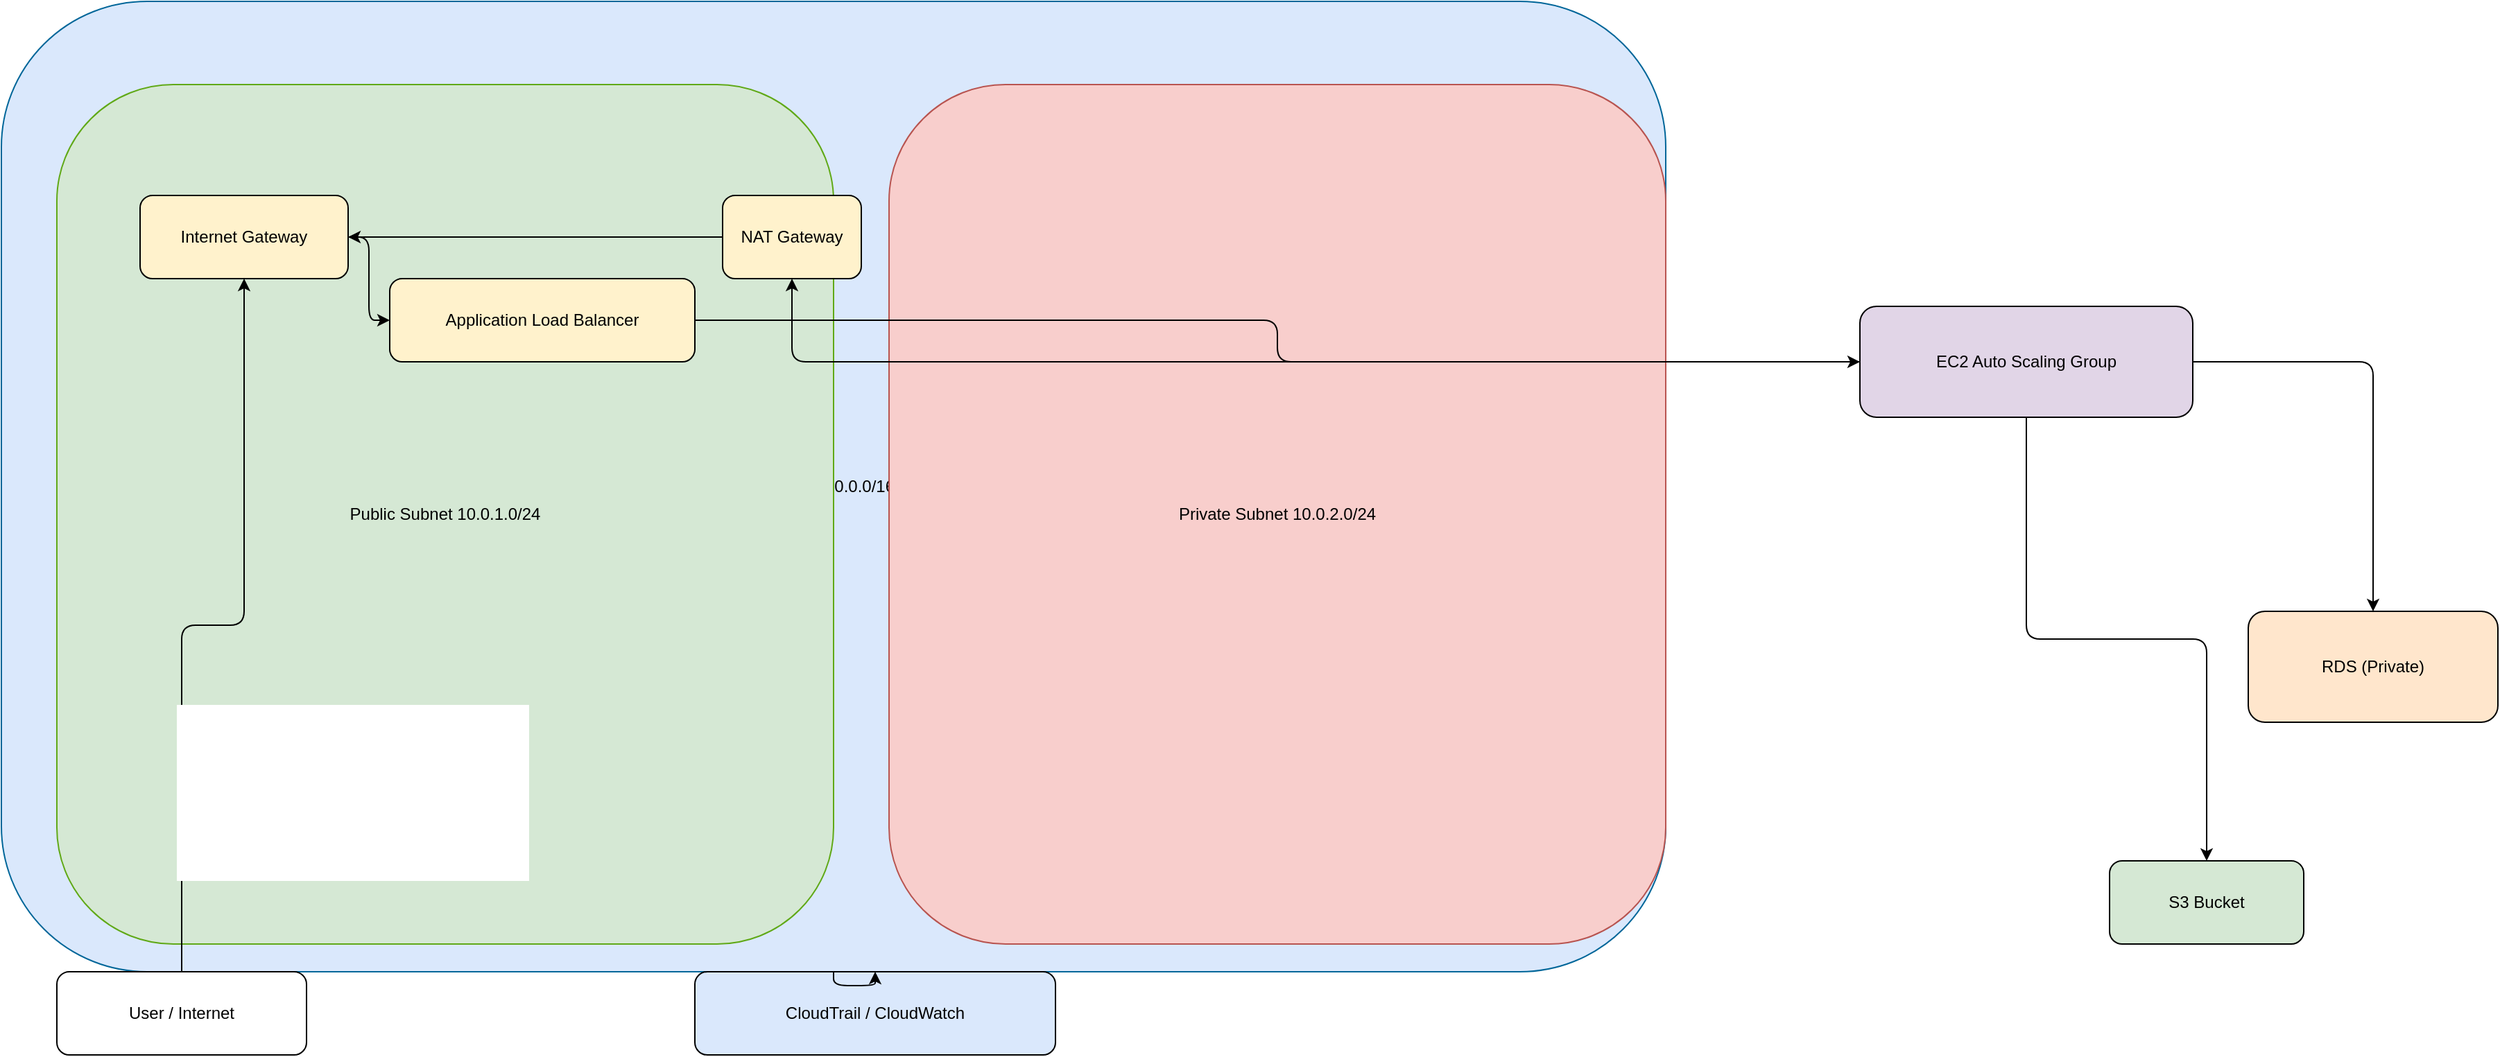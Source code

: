 <mxfile version="24.7.7" editor="draw.io">
  <diagram id="diagram-1" name="AWS Architecture">
    <mxGraphModel dx="1280" dy="720" grid="1" gridSize="10" guides="1" tooltips="1" connect="1" arrows="1" fold="1" page="1" pageScale="1" pageWidth="1600" pageHeight="1000" math="0" shadow="0">
      <root>
        <mxCell id="0"/>
        <mxCell id="1" parent="0"/>
        <mxCell id="vpc" value="VPC 10.0.0.0/16" style="rounded=1;whiteSpace=wrap;html=1;strokeColor=#006699;fillColor=#dae8fc;" vertex="1" parent="1">
          <mxGeometry x="20" y="20" width="1200" height="700" as="geometry"/>
        </mxCell>
        <mxCell id="subnet_pub" value="Public Subnet 10.0.1.0/24" style="rounded=1;whiteSpace=wrap;html=1;strokeColor=#60a917;fillColor=#d5e8d4;" vertex="1" parent="vpc">
          <mxGeometry x="40" y="60" width="560" height="620" as="geometry"/>
        </mxCell>
        <mxCell id="subnet_priv" value="Private Subnet 10.0.2.0/24" style="rounded=1;whiteSpace=wrap;html=1;strokeColor=#b85450;fillColor=#f8cecc;" vertex="1" parent="vpc">
          <mxGeometry x="640" y="60" width="560" height="620" as="geometry"/>
        </mxCell>
        <mxCell id="igw" value="Internet Gateway" style="rounded=1;whiteSpace=wrap;html=1;fillColor=#fff2cc;" vertex="1" parent="subnet_pub">
          <mxGeometry x="60" y="80" width="150" height="60" as="geometry"/>
        </mxCell>
        <mxCell id="alb" value="Application Load Balancer" style="rounded=1;whiteSpace=wrap;html=1;fillColor=#fff2cc;" vertex="1" parent="subnet_pub">
          <mxGeometry x="240" y="140" width="220" height="60" as="geometry"/>
        </mxCell>
        <mxCell id="nat" value="NAT Gateway" style="rounded=1;whiteSpace=wrap;html=1;fillColor=#fff2cc;" vertex="1" parent="subnet_pub">
          <mxGeometry x="480" y="80" width="100" height="60" as="geometry"/>
        </mxCell>
        <mxCell id="ec2" value="EC2 Auto Scaling Group" style="rounded=1;whiteSpace=wrap;html=1;fillColor=#e1d5e7;" vertex="1" parent="subnet_priv">
          <mxGeometry x="700" y="160" width="240" height="80" as="geometry"/>
        </mxCell>
        <mxCell id="rds" value="RDS (Private)" style="rounded=1;whiteSpace=wrap;html=1;fillColor=#ffe6cc;" vertex="1" parent="subnet_priv">
          <mxGeometry x="980" y="380" width="180" height="80" as="geometry"/>
        </mxCell>
        <mxCell id="s3" value="S3 Bucket" style="rounded=1;whiteSpace=wrap;html=1;fillColor=#d5e8d4;" vertex="1" parent="subnet_priv">
          <mxGeometry x="880" y="560" width="140" height="60" as="geometry"/>
        </mxCell>
        <mxCell id="cloudtrail" value="CloudTrail / CloudWatch" style="rounded=1;whiteSpace=wrap;html=1;fillColor=#dae8fc;" vertex="1" parent="1">
          <mxGeometry x="520" y="720" width="260" height="60" as="geometry"/>
        </mxCell>
        <mxCell id="user" value="User / Internet" style="rounded=1;whiteSpace=wrap;html=1;fillColor=#ffffff;" vertex="1" parent="1">
          <mxGeometry x="60" y="720" width="180" height="60" as="geometry"/>
        </mxCell>
        <mxCell id="e1" style="edgeStyle=orthogonalEdgeStyle;rounded=1;" edge="1" parent="1" source="user" target="igw">
          <mxGeometry relative="1" as="geometry"/>
        </mxCell>
        <mxCell id="e2" style="edgeStyle=orthogonalEdgeStyle;rounded=1;" edge="1" parent="subnet_pub" source="igw" target="alb">
          <mxGeometry relative="1" as="geometry"/>
        </mxCell>
        <mxCell id="e3" style="edgeStyle=orthogonalEdgeStyle;rounded=1;" edge="1" parent="vpc" source="alb" target="ec2">
          <mxGeometry relative="1" as="geometry"/>
        </mxCell>
        <mxCell id="e4" style="edgeStyle=orthogonalEdgeStyle;rounded=1;" edge="1" parent="subnet_priv" source="ec2" target="rds">
          <mxGeometry relative="1" as="geometry"/>
        </mxCell>
        <mxCell id="e5" style="edgeStyle=orthogonalEdgeStyle;rounded=1;" edge="1" parent="subnet_priv" source="ec2" target="s3">
          <mxGeometry relative="1" as="geometry"/>
        </mxCell>
        <mxCell id="e6" style="edgeStyle=orthogonalEdgeStyle;rounded=1;" edge="1" parent="vpc" source="ec2" target="nat">
          <mxGeometry relative="1" as="geometry"/>
        </mxCell>
        <mxCell id="e7" style="edgeStyle=orthogonalEdgeStyle;rounded=1;" edge="1" parent="subnet_pub" source="nat" target="igw">
          <mxGeometry relative="1" as="geometry"/>
        </mxCell>
        <mxCell id="e8" style="edgeStyle=orthogonalEdgeStyle;rounded=1;" edge="1" parent="1" source="vpc" target="cloudtrail">
          <mxGeometry relative="1" as="geometry"/>
        </mxCell>
      </root>
    </mxGraphModel>
  </diagram>
</mxfile>
